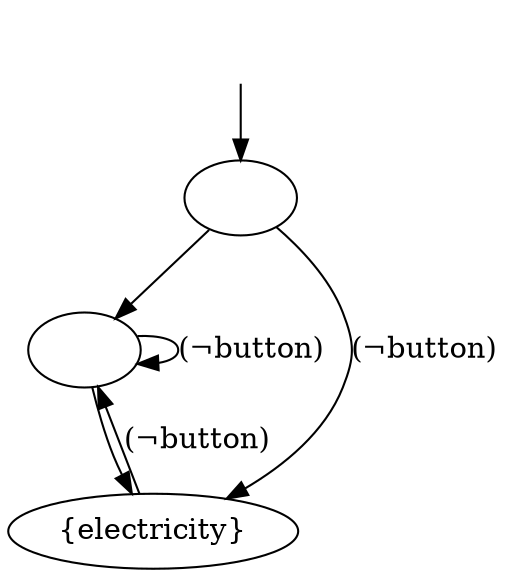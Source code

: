 digraph graphname {
        _init [style="invis"];
        _init -> s0[label=""];
        s0[label=""];
        s1[label=""];
        s2[label="{electricity}"];
        s0 -> s1 [label=""];
        s0 -> s2 [label="(¬button)"];
        s1 -> s1 [label="(¬button)"];
        s1 -> s2 [label=""];
        s2 -> s1 [label="(¬button)"];
}
